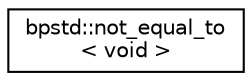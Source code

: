 digraph "Graphical Class Hierarchy"
{
 // LATEX_PDF_SIZE
  edge [fontname="Helvetica",fontsize="10",labelfontname="Helvetica",labelfontsize="10"];
  node [fontname="Helvetica",fontsize="10",shape=record];
  rankdir="LR";
  Node0 [label="bpstd::not_equal_to\l\< void \>",height=0.2,width=0.4,color="black", fillcolor="white", style="filled",URL="$d1/d98/structbpstd_1_1not__equal__to_3_01void_01_4.html",tooltip=" "];
}
